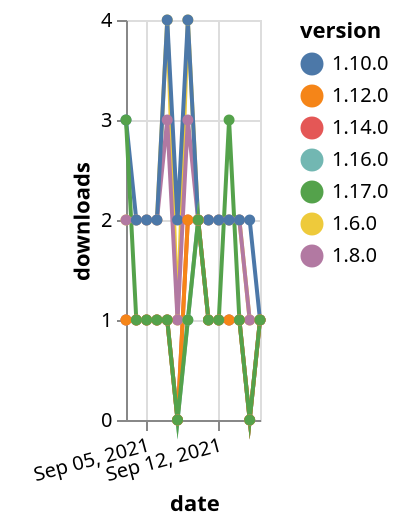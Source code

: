 {"$schema": "https://vega.github.io/schema/vega-lite/v5.json", "description": "A simple bar chart with embedded data.", "data": {"values": [{"date": "2021-09-03", "total": 3088, "delta": 2, "version": "1.6.0"}, {"date": "2021-09-04", "total": 3090, "delta": 2, "version": "1.6.0"}, {"date": "2021-09-05", "total": 3092, "delta": 2, "version": "1.6.0"}, {"date": "2021-09-06", "total": 3094, "delta": 2, "version": "1.6.0"}, {"date": "2021-09-07", "total": 3098, "delta": 4, "version": "1.6.0"}, {"date": "2021-09-08", "total": 3099, "delta": 1, "version": "1.6.0"}, {"date": "2021-09-09", "total": 3103, "delta": 4, "version": "1.6.0"}, {"date": "2021-09-10", "total": 3105, "delta": 2, "version": "1.6.0"}, {"date": "2021-09-11", "total": 3107, "delta": 2, "version": "1.6.0"}, {"date": "2021-09-12", "total": 3109, "delta": 2, "version": "1.6.0"}, {"date": "2021-09-13", "total": 3111, "delta": 2, "version": "1.6.0"}, {"date": "2021-09-14", "total": 3113, "delta": 2, "version": "1.6.0"}, {"date": "2021-09-15", "total": 3114, "delta": 1, "version": "1.6.0"}, {"date": "2021-09-16", "total": 3115, "delta": 1, "version": "1.6.0"}, {"date": "2021-09-03", "total": 2591, "delta": 2, "version": "1.8.0"}, {"date": "2021-09-04", "total": 2593, "delta": 2, "version": "1.8.0"}, {"date": "2021-09-05", "total": 2595, "delta": 2, "version": "1.8.0"}, {"date": "2021-09-06", "total": 2597, "delta": 2, "version": "1.8.0"}, {"date": "2021-09-07", "total": 2600, "delta": 3, "version": "1.8.0"}, {"date": "2021-09-08", "total": 2601, "delta": 1, "version": "1.8.0"}, {"date": "2021-09-09", "total": 2604, "delta": 3, "version": "1.8.0"}, {"date": "2021-09-10", "total": 2606, "delta": 2, "version": "1.8.0"}, {"date": "2021-09-11", "total": 2608, "delta": 2, "version": "1.8.0"}, {"date": "2021-09-12", "total": 2610, "delta": 2, "version": "1.8.0"}, {"date": "2021-09-13", "total": 2612, "delta": 2, "version": "1.8.0"}, {"date": "2021-09-14", "total": 2614, "delta": 2, "version": "1.8.0"}, {"date": "2021-09-15", "total": 2615, "delta": 1, "version": "1.8.0"}, {"date": "2021-09-16", "total": 2616, "delta": 1, "version": "1.8.0"}, {"date": "2021-09-03", "total": 2512, "delta": 3, "version": "1.10.0"}, {"date": "2021-09-04", "total": 2514, "delta": 2, "version": "1.10.0"}, {"date": "2021-09-05", "total": 2516, "delta": 2, "version": "1.10.0"}, {"date": "2021-09-06", "total": 2518, "delta": 2, "version": "1.10.0"}, {"date": "2021-09-07", "total": 2522, "delta": 4, "version": "1.10.0"}, {"date": "2021-09-08", "total": 2524, "delta": 2, "version": "1.10.0"}, {"date": "2021-09-09", "total": 2528, "delta": 4, "version": "1.10.0"}, {"date": "2021-09-10", "total": 2530, "delta": 2, "version": "1.10.0"}, {"date": "2021-09-11", "total": 2532, "delta": 2, "version": "1.10.0"}, {"date": "2021-09-12", "total": 2534, "delta": 2, "version": "1.10.0"}, {"date": "2021-09-13", "total": 2536, "delta": 2, "version": "1.10.0"}, {"date": "2021-09-14", "total": 2538, "delta": 2, "version": "1.10.0"}, {"date": "2021-09-15", "total": 2540, "delta": 2, "version": "1.10.0"}, {"date": "2021-09-16", "total": 2541, "delta": 1, "version": "1.10.0"}, {"date": "2021-09-03", "total": 199, "delta": 1, "version": "1.16.0"}, {"date": "2021-09-04", "total": 200, "delta": 1, "version": "1.16.0"}, {"date": "2021-09-05", "total": 201, "delta": 1, "version": "1.16.0"}, {"date": "2021-09-06", "total": 202, "delta": 1, "version": "1.16.0"}, {"date": "2021-09-07", "total": 203, "delta": 1, "version": "1.16.0"}, {"date": "2021-09-08", "total": 203, "delta": 0, "version": "1.16.0"}, {"date": "2021-09-09", "total": 204, "delta": 1, "version": "1.16.0"}, {"date": "2021-09-10", "total": 206, "delta": 2, "version": "1.16.0"}, {"date": "2021-09-11", "total": 207, "delta": 1, "version": "1.16.0"}, {"date": "2021-09-12", "total": 208, "delta": 1, "version": "1.16.0"}, {"date": "2021-09-13", "total": 209, "delta": 1, "version": "1.16.0"}, {"date": "2021-09-14", "total": 210, "delta": 1, "version": "1.16.0"}, {"date": "2021-09-15", "total": 210, "delta": 0, "version": "1.16.0"}, {"date": "2021-09-16", "total": 211, "delta": 1, "version": "1.16.0"}, {"date": "2021-09-03", "total": 206, "delta": 1, "version": "1.14.0"}, {"date": "2021-09-04", "total": 207, "delta": 1, "version": "1.14.0"}, {"date": "2021-09-05", "total": 208, "delta": 1, "version": "1.14.0"}, {"date": "2021-09-06", "total": 209, "delta": 1, "version": "1.14.0"}, {"date": "2021-09-07", "total": 210, "delta": 1, "version": "1.14.0"}, {"date": "2021-09-08", "total": 210, "delta": 0, "version": "1.14.0"}, {"date": "2021-09-09", "total": 212, "delta": 2, "version": "1.14.0"}, {"date": "2021-09-10", "total": 214, "delta": 2, "version": "1.14.0"}, {"date": "2021-09-11", "total": 215, "delta": 1, "version": "1.14.0"}, {"date": "2021-09-12", "total": 216, "delta": 1, "version": "1.14.0"}, {"date": "2021-09-13", "total": 217, "delta": 1, "version": "1.14.0"}, {"date": "2021-09-14", "total": 218, "delta": 1, "version": "1.14.0"}, {"date": "2021-09-15", "total": 218, "delta": 0, "version": "1.14.0"}, {"date": "2021-09-16", "total": 219, "delta": 1, "version": "1.14.0"}, {"date": "2021-09-03", "total": 256, "delta": 1, "version": "1.12.0"}, {"date": "2021-09-04", "total": 257, "delta": 1, "version": "1.12.0"}, {"date": "2021-09-05", "total": 258, "delta": 1, "version": "1.12.0"}, {"date": "2021-09-06", "total": 259, "delta": 1, "version": "1.12.0"}, {"date": "2021-09-07", "total": 260, "delta": 1, "version": "1.12.0"}, {"date": "2021-09-08", "total": 260, "delta": 0, "version": "1.12.0"}, {"date": "2021-09-09", "total": 262, "delta": 2, "version": "1.12.0"}, {"date": "2021-09-10", "total": 264, "delta": 2, "version": "1.12.0"}, {"date": "2021-09-11", "total": 265, "delta": 1, "version": "1.12.0"}, {"date": "2021-09-12", "total": 266, "delta": 1, "version": "1.12.0"}, {"date": "2021-09-13", "total": 267, "delta": 1, "version": "1.12.0"}, {"date": "2021-09-14", "total": 268, "delta": 1, "version": "1.12.0"}, {"date": "2021-09-15", "total": 268, "delta": 0, "version": "1.12.0"}, {"date": "2021-09-16", "total": 269, "delta": 1, "version": "1.12.0"}, {"date": "2021-09-03", "total": 174, "delta": 3, "version": "1.17.0"}, {"date": "2021-09-04", "total": 175, "delta": 1, "version": "1.17.0"}, {"date": "2021-09-05", "total": 176, "delta": 1, "version": "1.17.0"}, {"date": "2021-09-06", "total": 177, "delta": 1, "version": "1.17.0"}, {"date": "2021-09-07", "total": 178, "delta": 1, "version": "1.17.0"}, {"date": "2021-09-08", "total": 178, "delta": 0, "version": "1.17.0"}, {"date": "2021-09-09", "total": 179, "delta": 1, "version": "1.17.0"}, {"date": "2021-09-10", "total": 181, "delta": 2, "version": "1.17.0"}, {"date": "2021-09-11", "total": 182, "delta": 1, "version": "1.17.0"}, {"date": "2021-09-12", "total": 183, "delta": 1, "version": "1.17.0"}, {"date": "2021-09-13", "total": 186, "delta": 3, "version": "1.17.0"}, {"date": "2021-09-14", "total": 187, "delta": 1, "version": "1.17.0"}, {"date": "2021-09-15", "total": 187, "delta": 0, "version": "1.17.0"}, {"date": "2021-09-16", "total": 188, "delta": 1, "version": "1.17.0"}]}, "width": "container", "mark": {"type": "line", "point": {"filled": true}}, "encoding": {"x": {"field": "date", "type": "temporal", "timeUnit": "yearmonthdate", "title": "date", "axis": {"labelAngle": -15}}, "y": {"field": "delta", "type": "quantitative", "title": "downloads"}, "color": {"field": "version", "type": "nominal"}, "tooltip": {"field": "delta"}}}